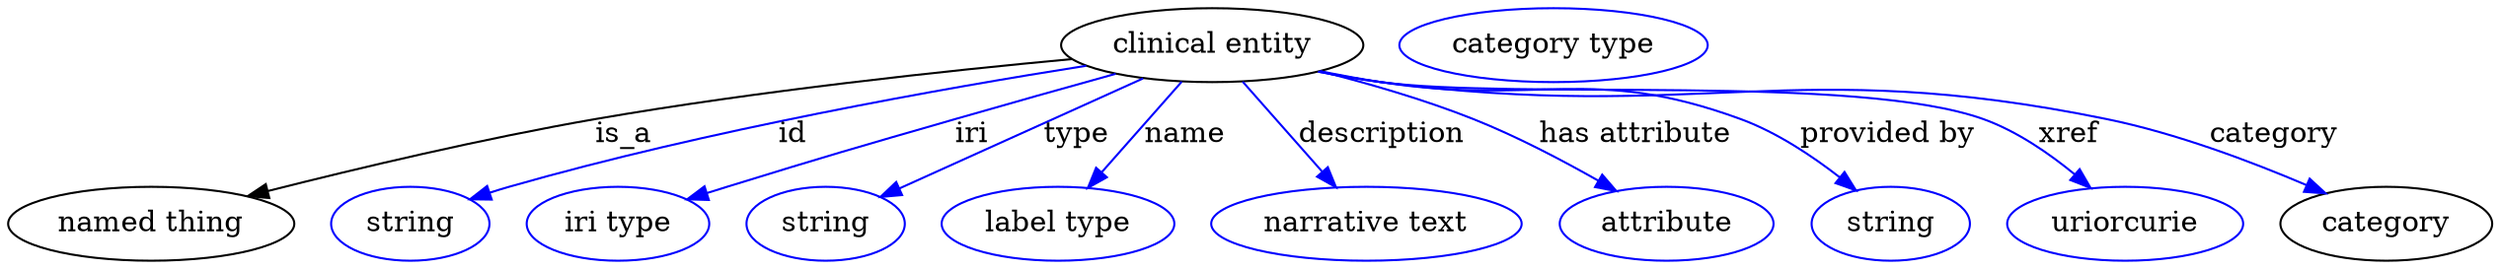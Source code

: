 digraph {
	graph [bb="0,0,1205.9,123"];
	node [label="\N"];
	"clinical entity"	[height=0.5,
		label="clinical entity",
		pos="585.54,105",
		width=2.0401];
	"named thing"	[height=0.5,
		pos="69.544,18",
		width=1.9318];
	"clinical entity" -> "named thing"	[label=is_a,
		lp="299.54,61.5",
		pos="e,116.43,31.444 517.32,98.223 456.31,92.539 364.59,82.716 285.54,69 231.01,59.537 169.59,44.929 126.22,33.942"];
	id	[color=blue,
		height=0.5,
		label=string,
		pos="195.54,18",
		width=1.0652];
	"clinical entity" -> id	[color=blue,
		label=id,
		lp="381.54,61.5",
		pos="e,224.55,29.922 524.28,94.938 455.28,84.015 340.16,63.623 243.54,36 240.44,35.113 237.25,34.133 234.05,33.106",
		style=solid];
	iri	[color=blue,
		height=0.5,
		label="iri type",
		pos="296.54,18",
		width=1.2277];
	"clinical entity" -> iri	[color=blue,
		label=iri,
		lp="468.54,61.5",
		pos="e,330.22,29.681 538.59,91.074 515.12,84.557 486.3,76.469 460.54,69 411.52,54.785 399.33,50.997 350.54,36 347.05,34.926 343.43,33.805 \
339.8,32.674",
		style=solid];
	type	[color=blue,
		height=0.5,
		label=string,
		pos="397.54,18",
		width=1.0652];
	"clinical entity" -> type	[color=blue,
		label=type,
		lp="519.54,61.5",
		pos="e,424.18,31.045 551.93,88.804 518.53,73.701 467.48,50.622 433.34,35.183",
		style=solid];
	name	[color=blue,
		height=0.5,
		label="label type",
		pos="510.54,18",
		width=1.5707];
	"clinical entity" -> name	[color=blue,
		label=name,
		lp="572.54,61.5",
		pos="e,525.08,35.469 570.73,87.207 559.66,74.669 544.38,57.35 531.99,43.302",
		style=solid];
	description	[color=blue,
		height=0.5,
		label="narrative text",
		pos="660.54,18",
		width=2.0943];
	"clinical entity" -> description	[color=blue,
		label=description,
		lp="668.04,61.5",
		pos="e,645.76,35.758 600.36,87.207 611.35,74.75 626.51,57.573 638.86,43.574",
		style=solid];
	"has attribute"	[color=blue,
		height=0.5,
		label=attribute,
		pos="805.54,18",
		width=1.4443];
	"clinical entity" -> "has attribute"	[color=blue,
		label="has attribute",
		lp="791.54,61.5",
		pos="e,781.02,34.155 638.01,92.358 661.24,86.488 688.66,78.57 712.54,69 732.93,60.831 754.61,49.356 771.9,39.46",
		style=solid];
	"provided by"	[color=blue,
		height=0.5,
		label=string,
		pos="913.54,18",
		width=1.0652];
	"clinical entity" -> "provided by"	[color=blue,
		label="provided by",
		lp="913.04,61.5",
		pos="e,896.9,34.489 637.89,92.319 647.71,90.363 657.92,88.489 667.54,87 744.81,75.048 769.31,96.399 842.54,69 859.46,62.673 876.08,51.322 \
888.99,41.033",
		style=solid];
	xref	[color=blue,
		height=0.5,
		label=uriorcurie,
		pos="1027.5,18",
		width=1.5887];
	"clinical entity" -> xref	[color=blue,
		label=xref,
		lp="1001,61.5",
		pos="e,1011,35.451 637.41,92.082 647.37,90.125 657.74,88.311 667.54,87 731.98,78.379 898.42,91.158 959.54,69 975.55,63.197 991.03,52.362 \
1003.2,42.259",
		style=solid];
	category	[height=0.5,
		pos="1154.5,18",
		width=1.4263];
	"clinical entity" -> category	[color=blue,
		label=category,
		lp="1101,61.5",
		pos="e,1125.3,32.794 636.96,92.085 647.05,90.102 657.59,88.278 667.54,87 822.92,67.041 866.11,100.57 1019.5,69 1053.1,62.092 1089.5,48.234 \
1116,36.856",
		style=solid];
	"named thing_category"	[color=blue,
		height=0.5,
		label="category type",
		pos="751.54,105",
		width=2.0762];
}
